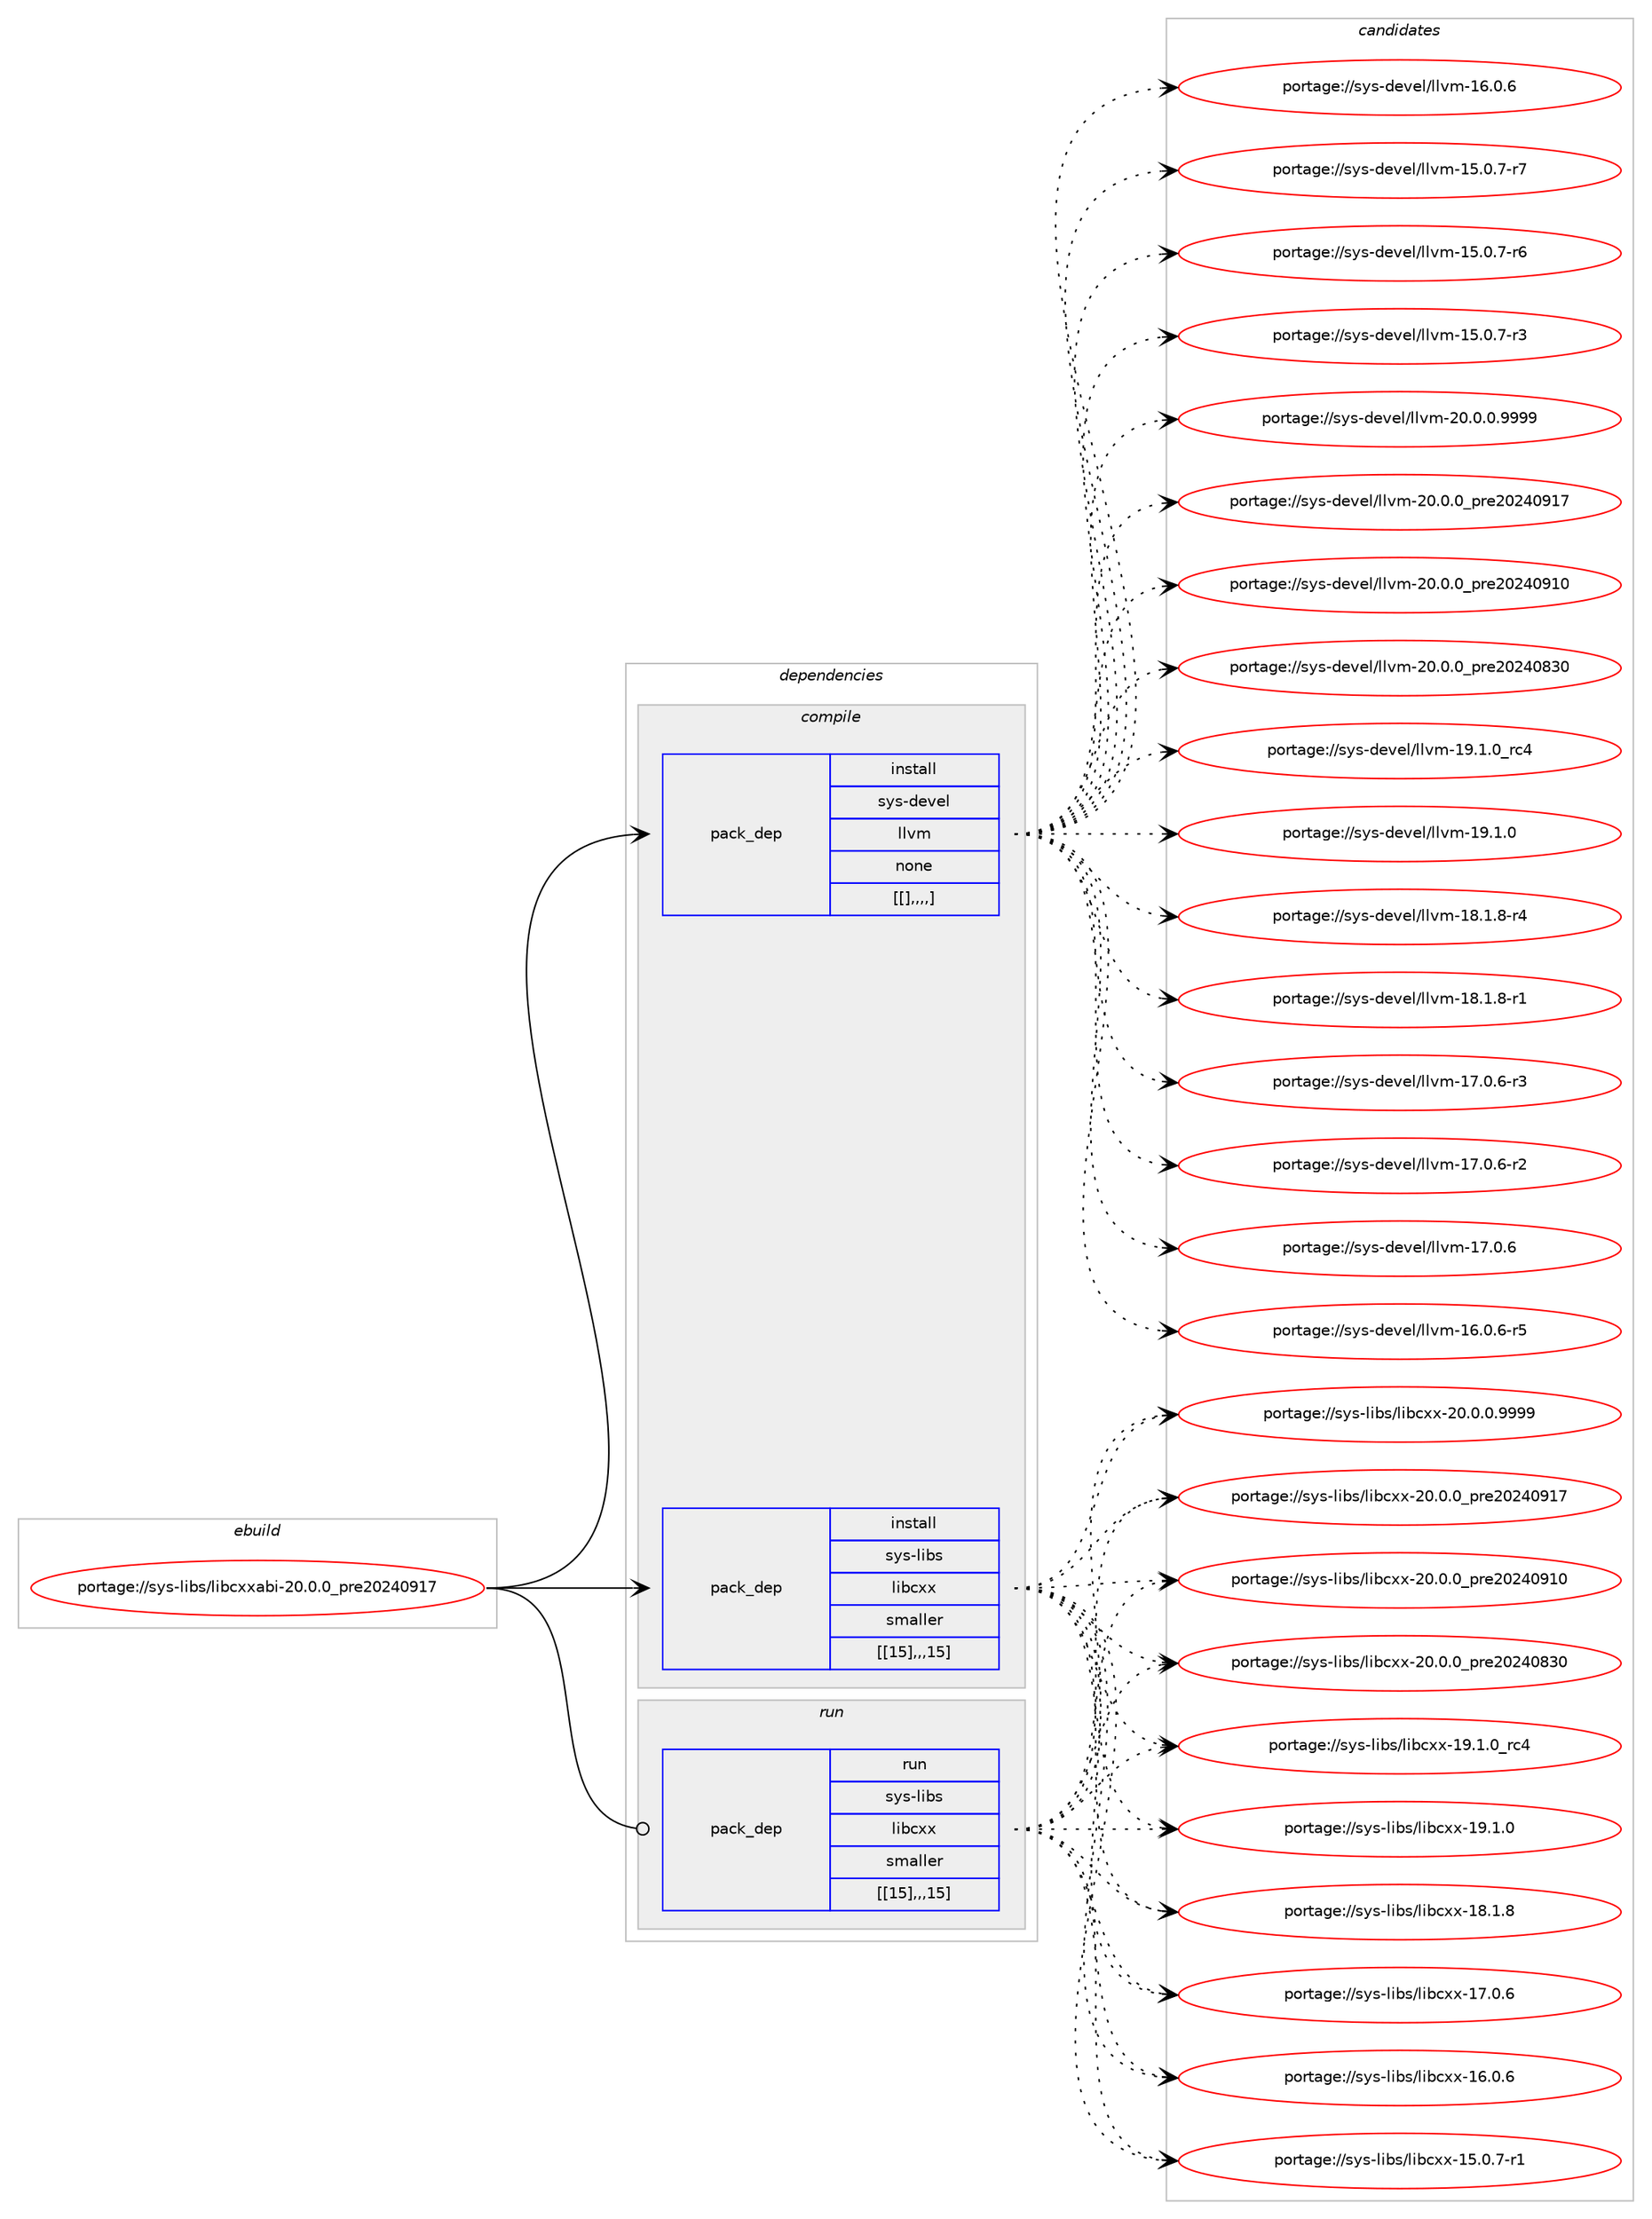 digraph prolog {

# *************
# Graph options
# *************

newrank=true;
concentrate=true;
compound=true;
graph [rankdir=LR,fontname=Helvetica,fontsize=10,ranksep=1.5];#, ranksep=2.5, nodesep=0.2];
edge  [arrowhead=vee];
node  [fontname=Helvetica,fontsize=10];

# **********
# The ebuild
# **********

subgraph cluster_leftcol {
color=gray;
label=<<i>ebuild</i>>;
id [label="portage://sys-libs/libcxxabi-20.0.0_pre20240917", color=red, width=4, href="../sys-libs/libcxxabi-20.0.0_pre20240917.svg"];
}

# ****************
# The dependencies
# ****************

subgraph cluster_midcol {
color=gray;
label=<<i>dependencies</i>>;
subgraph cluster_compile {
fillcolor="#eeeeee";
style=filled;
label=<<i>compile</i>>;
subgraph pack328555 {
dependency454020 [label=<<TABLE BORDER="0" CELLBORDER="1" CELLSPACING="0" CELLPADDING="4" WIDTH="220"><TR><TD ROWSPAN="6" CELLPADDING="30">pack_dep</TD></TR><TR><TD WIDTH="110">install</TD></TR><TR><TD>sys-devel</TD></TR><TR><TD>llvm</TD></TR><TR><TD>none</TD></TR><TR><TD>[[],,,,]</TD></TR></TABLE>>, shape=none, color=blue];
}
id:e -> dependency454020:w [weight=20,style="solid",arrowhead="vee"];
subgraph pack328556 {
dependency454021 [label=<<TABLE BORDER="0" CELLBORDER="1" CELLSPACING="0" CELLPADDING="4" WIDTH="220"><TR><TD ROWSPAN="6" CELLPADDING="30">pack_dep</TD></TR><TR><TD WIDTH="110">install</TD></TR><TR><TD>sys-libs</TD></TR><TR><TD>libcxx</TD></TR><TR><TD>smaller</TD></TR><TR><TD>[[15],,,15]</TD></TR></TABLE>>, shape=none, color=blue];
}
id:e -> dependency454021:w [weight=20,style="solid",arrowhead="vee"];
}
subgraph cluster_compileandrun {
fillcolor="#eeeeee";
style=filled;
label=<<i>compile and run</i>>;
}
subgraph cluster_run {
fillcolor="#eeeeee";
style=filled;
label=<<i>run</i>>;
subgraph pack328557 {
dependency454022 [label=<<TABLE BORDER="0" CELLBORDER="1" CELLSPACING="0" CELLPADDING="4" WIDTH="220"><TR><TD ROWSPAN="6" CELLPADDING="30">pack_dep</TD></TR><TR><TD WIDTH="110">run</TD></TR><TR><TD>sys-libs</TD></TR><TR><TD>libcxx</TD></TR><TR><TD>smaller</TD></TR><TR><TD>[[15],,,15]</TD></TR></TABLE>>, shape=none, color=blue];
}
id:e -> dependency454022:w [weight=20,style="solid",arrowhead="odot"];
}
}

# **************
# The candidates
# **************

subgraph cluster_choices {
rank=same;
color=gray;
label=<<i>candidates</i>>;

subgraph choice328555 {
color=black;
nodesep=1;
choice1151211154510010111810110847108108118109455048464846484657575757 [label="portage://sys-devel/llvm-20.0.0.9999", color=red, width=4,href="../sys-devel/llvm-20.0.0.9999.svg"];
choice115121115451001011181011084710810811810945504846484648951121141015048505248574955 [label="portage://sys-devel/llvm-20.0.0_pre20240917", color=red, width=4,href="../sys-devel/llvm-20.0.0_pre20240917.svg"];
choice115121115451001011181011084710810811810945504846484648951121141015048505248574948 [label="portage://sys-devel/llvm-20.0.0_pre20240910", color=red, width=4,href="../sys-devel/llvm-20.0.0_pre20240910.svg"];
choice115121115451001011181011084710810811810945504846484648951121141015048505248565148 [label="portage://sys-devel/llvm-20.0.0_pre20240830", color=red, width=4,href="../sys-devel/llvm-20.0.0_pre20240830.svg"];
choice115121115451001011181011084710810811810945495746494648951149952 [label="portage://sys-devel/llvm-19.1.0_rc4", color=red, width=4,href="../sys-devel/llvm-19.1.0_rc4.svg"];
choice115121115451001011181011084710810811810945495746494648 [label="portage://sys-devel/llvm-19.1.0", color=red, width=4,href="../sys-devel/llvm-19.1.0.svg"];
choice1151211154510010111810110847108108118109454956464946564511452 [label="portage://sys-devel/llvm-18.1.8-r4", color=red, width=4,href="../sys-devel/llvm-18.1.8-r4.svg"];
choice1151211154510010111810110847108108118109454956464946564511449 [label="portage://sys-devel/llvm-18.1.8-r1", color=red, width=4,href="../sys-devel/llvm-18.1.8-r1.svg"];
choice1151211154510010111810110847108108118109454955464846544511451 [label="portage://sys-devel/llvm-17.0.6-r3", color=red, width=4,href="../sys-devel/llvm-17.0.6-r3.svg"];
choice1151211154510010111810110847108108118109454955464846544511450 [label="portage://sys-devel/llvm-17.0.6-r2", color=red, width=4,href="../sys-devel/llvm-17.0.6-r2.svg"];
choice115121115451001011181011084710810811810945495546484654 [label="portage://sys-devel/llvm-17.0.6", color=red, width=4,href="../sys-devel/llvm-17.0.6.svg"];
choice1151211154510010111810110847108108118109454954464846544511453 [label="portage://sys-devel/llvm-16.0.6-r5", color=red, width=4,href="../sys-devel/llvm-16.0.6-r5.svg"];
choice115121115451001011181011084710810811810945495446484654 [label="portage://sys-devel/llvm-16.0.6", color=red, width=4,href="../sys-devel/llvm-16.0.6.svg"];
choice1151211154510010111810110847108108118109454953464846554511455 [label="portage://sys-devel/llvm-15.0.7-r7", color=red, width=4,href="../sys-devel/llvm-15.0.7-r7.svg"];
choice1151211154510010111810110847108108118109454953464846554511454 [label="portage://sys-devel/llvm-15.0.7-r6", color=red, width=4,href="../sys-devel/llvm-15.0.7-r6.svg"];
choice1151211154510010111810110847108108118109454953464846554511451 [label="portage://sys-devel/llvm-15.0.7-r3", color=red, width=4,href="../sys-devel/llvm-15.0.7-r3.svg"];
dependency454020:e -> choice1151211154510010111810110847108108118109455048464846484657575757:w [style=dotted,weight="100"];
dependency454020:e -> choice115121115451001011181011084710810811810945504846484648951121141015048505248574955:w [style=dotted,weight="100"];
dependency454020:e -> choice115121115451001011181011084710810811810945504846484648951121141015048505248574948:w [style=dotted,weight="100"];
dependency454020:e -> choice115121115451001011181011084710810811810945504846484648951121141015048505248565148:w [style=dotted,weight="100"];
dependency454020:e -> choice115121115451001011181011084710810811810945495746494648951149952:w [style=dotted,weight="100"];
dependency454020:e -> choice115121115451001011181011084710810811810945495746494648:w [style=dotted,weight="100"];
dependency454020:e -> choice1151211154510010111810110847108108118109454956464946564511452:w [style=dotted,weight="100"];
dependency454020:e -> choice1151211154510010111810110847108108118109454956464946564511449:w [style=dotted,weight="100"];
dependency454020:e -> choice1151211154510010111810110847108108118109454955464846544511451:w [style=dotted,weight="100"];
dependency454020:e -> choice1151211154510010111810110847108108118109454955464846544511450:w [style=dotted,weight="100"];
dependency454020:e -> choice115121115451001011181011084710810811810945495546484654:w [style=dotted,weight="100"];
dependency454020:e -> choice1151211154510010111810110847108108118109454954464846544511453:w [style=dotted,weight="100"];
dependency454020:e -> choice115121115451001011181011084710810811810945495446484654:w [style=dotted,weight="100"];
dependency454020:e -> choice1151211154510010111810110847108108118109454953464846554511455:w [style=dotted,weight="100"];
dependency454020:e -> choice1151211154510010111810110847108108118109454953464846554511454:w [style=dotted,weight="100"];
dependency454020:e -> choice1151211154510010111810110847108108118109454953464846554511451:w [style=dotted,weight="100"];
}
subgraph choice328556 {
color=black;
nodesep=1;
choice1151211154510810598115471081059899120120455048464846484657575757 [label="portage://sys-libs/libcxx-20.0.0.9999", color=red, width=4,href="../sys-libs/libcxx-20.0.0.9999.svg"];
choice115121115451081059811547108105989912012045504846484648951121141015048505248574955 [label="portage://sys-libs/libcxx-20.0.0_pre20240917", color=red, width=4,href="../sys-libs/libcxx-20.0.0_pre20240917.svg"];
choice115121115451081059811547108105989912012045504846484648951121141015048505248574948 [label="portage://sys-libs/libcxx-20.0.0_pre20240910", color=red, width=4,href="../sys-libs/libcxx-20.0.0_pre20240910.svg"];
choice115121115451081059811547108105989912012045504846484648951121141015048505248565148 [label="portage://sys-libs/libcxx-20.0.0_pre20240830", color=red, width=4,href="../sys-libs/libcxx-20.0.0_pre20240830.svg"];
choice115121115451081059811547108105989912012045495746494648951149952 [label="portage://sys-libs/libcxx-19.1.0_rc4", color=red, width=4,href="../sys-libs/libcxx-19.1.0_rc4.svg"];
choice115121115451081059811547108105989912012045495746494648 [label="portage://sys-libs/libcxx-19.1.0", color=red, width=4,href="../sys-libs/libcxx-19.1.0.svg"];
choice115121115451081059811547108105989912012045495646494656 [label="portage://sys-libs/libcxx-18.1.8", color=red, width=4,href="../sys-libs/libcxx-18.1.8.svg"];
choice115121115451081059811547108105989912012045495546484654 [label="portage://sys-libs/libcxx-17.0.6", color=red, width=4,href="../sys-libs/libcxx-17.0.6.svg"];
choice115121115451081059811547108105989912012045495446484654 [label="portage://sys-libs/libcxx-16.0.6", color=red, width=4,href="../sys-libs/libcxx-16.0.6.svg"];
choice1151211154510810598115471081059899120120454953464846554511449 [label="portage://sys-libs/libcxx-15.0.7-r1", color=red, width=4,href="../sys-libs/libcxx-15.0.7-r1.svg"];
dependency454021:e -> choice1151211154510810598115471081059899120120455048464846484657575757:w [style=dotted,weight="100"];
dependency454021:e -> choice115121115451081059811547108105989912012045504846484648951121141015048505248574955:w [style=dotted,weight="100"];
dependency454021:e -> choice115121115451081059811547108105989912012045504846484648951121141015048505248574948:w [style=dotted,weight="100"];
dependency454021:e -> choice115121115451081059811547108105989912012045504846484648951121141015048505248565148:w [style=dotted,weight="100"];
dependency454021:e -> choice115121115451081059811547108105989912012045495746494648951149952:w [style=dotted,weight="100"];
dependency454021:e -> choice115121115451081059811547108105989912012045495746494648:w [style=dotted,weight="100"];
dependency454021:e -> choice115121115451081059811547108105989912012045495646494656:w [style=dotted,weight="100"];
dependency454021:e -> choice115121115451081059811547108105989912012045495546484654:w [style=dotted,weight="100"];
dependency454021:e -> choice115121115451081059811547108105989912012045495446484654:w [style=dotted,weight="100"];
dependency454021:e -> choice1151211154510810598115471081059899120120454953464846554511449:w [style=dotted,weight="100"];
}
subgraph choice328557 {
color=black;
nodesep=1;
choice1151211154510810598115471081059899120120455048464846484657575757 [label="portage://sys-libs/libcxx-20.0.0.9999", color=red, width=4,href="../sys-libs/libcxx-20.0.0.9999.svg"];
choice115121115451081059811547108105989912012045504846484648951121141015048505248574955 [label="portage://sys-libs/libcxx-20.0.0_pre20240917", color=red, width=4,href="../sys-libs/libcxx-20.0.0_pre20240917.svg"];
choice115121115451081059811547108105989912012045504846484648951121141015048505248574948 [label="portage://sys-libs/libcxx-20.0.0_pre20240910", color=red, width=4,href="../sys-libs/libcxx-20.0.0_pre20240910.svg"];
choice115121115451081059811547108105989912012045504846484648951121141015048505248565148 [label="portage://sys-libs/libcxx-20.0.0_pre20240830", color=red, width=4,href="../sys-libs/libcxx-20.0.0_pre20240830.svg"];
choice115121115451081059811547108105989912012045495746494648951149952 [label="portage://sys-libs/libcxx-19.1.0_rc4", color=red, width=4,href="../sys-libs/libcxx-19.1.0_rc4.svg"];
choice115121115451081059811547108105989912012045495746494648 [label="portage://sys-libs/libcxx-19.1.0", color=red, width=4,href="../sys-libs/libcxx-19.1.0.svg"];
choice115121115451081059811547108105989912012045495646494656 [label="portage://sys-libs/libcxx-18.1.8", color=red, width=4,href="../sys-libs/libcxx-18.1.8.svg"];
choice115121115451081059811547108105989912012045495546484654 [label="portage://sys-libs/libcxx-17.0.6", color=red, width=4,href="../sys-libs/libcxx-17.0.6.svg"];
choice115121115451081059811547108105989912012045495446484654 [label="portage://sys-libs/libcxx-16.0.6", color=red, width=4,href="../sys-libs/libcxx-16.0.6.svg"];
choice1151211154510810598115471081059899120120454953464846554511449 [label="portage://sys-libs/libcxx-15.0.7-r1", color=red, width=4,href="../sys-libs/libcxx-15.0.7-r1.svg"];
dependency454022:e -> choice1151211154510810598115471081059899120120455048464846484657575757:w [style=dotted,weight="100"];
dependency454022:e -> choice115121115451081059811547108105989912012045504846484648951121141015048505248574955:w [style=dotted,weight="100"];
dependency454022:e -> choice115121115451081059811547108105989912012045504846484648951121141015048505248574948:w [style=dotted,weight="100"];
dependency454022:e -> choice115121115451081059811547108105989912012045504846484648951121141015048505248565148:w [style=dotted,weight="100"];
dependency454022:e -> choice115121115451081059811547108105989912012045495746494648951149952:w [style=dotted,weight="100"];
dependency454022:e -> choice115121115451081059811547108105989912012045495746494648:w [style=dotted,weight="100"];
dependency454022:e -> choice115121115451081059811547108105989912012045495646494656:w [style=dotted,weight="100"];
dependency454022:e -> choice115121115451081059811547108105989912012045495546484654:w [style=dotted,weight="100"];
dependency454022:e -> choice115121115451081059811547108105989912012045495446484654:w [style=dotted,weight="100"];
dependency454022:e -> choice1151211154510810598115471081059899120120454953464846554511449:w [style=dotted,weight="100"];
}
}

}
